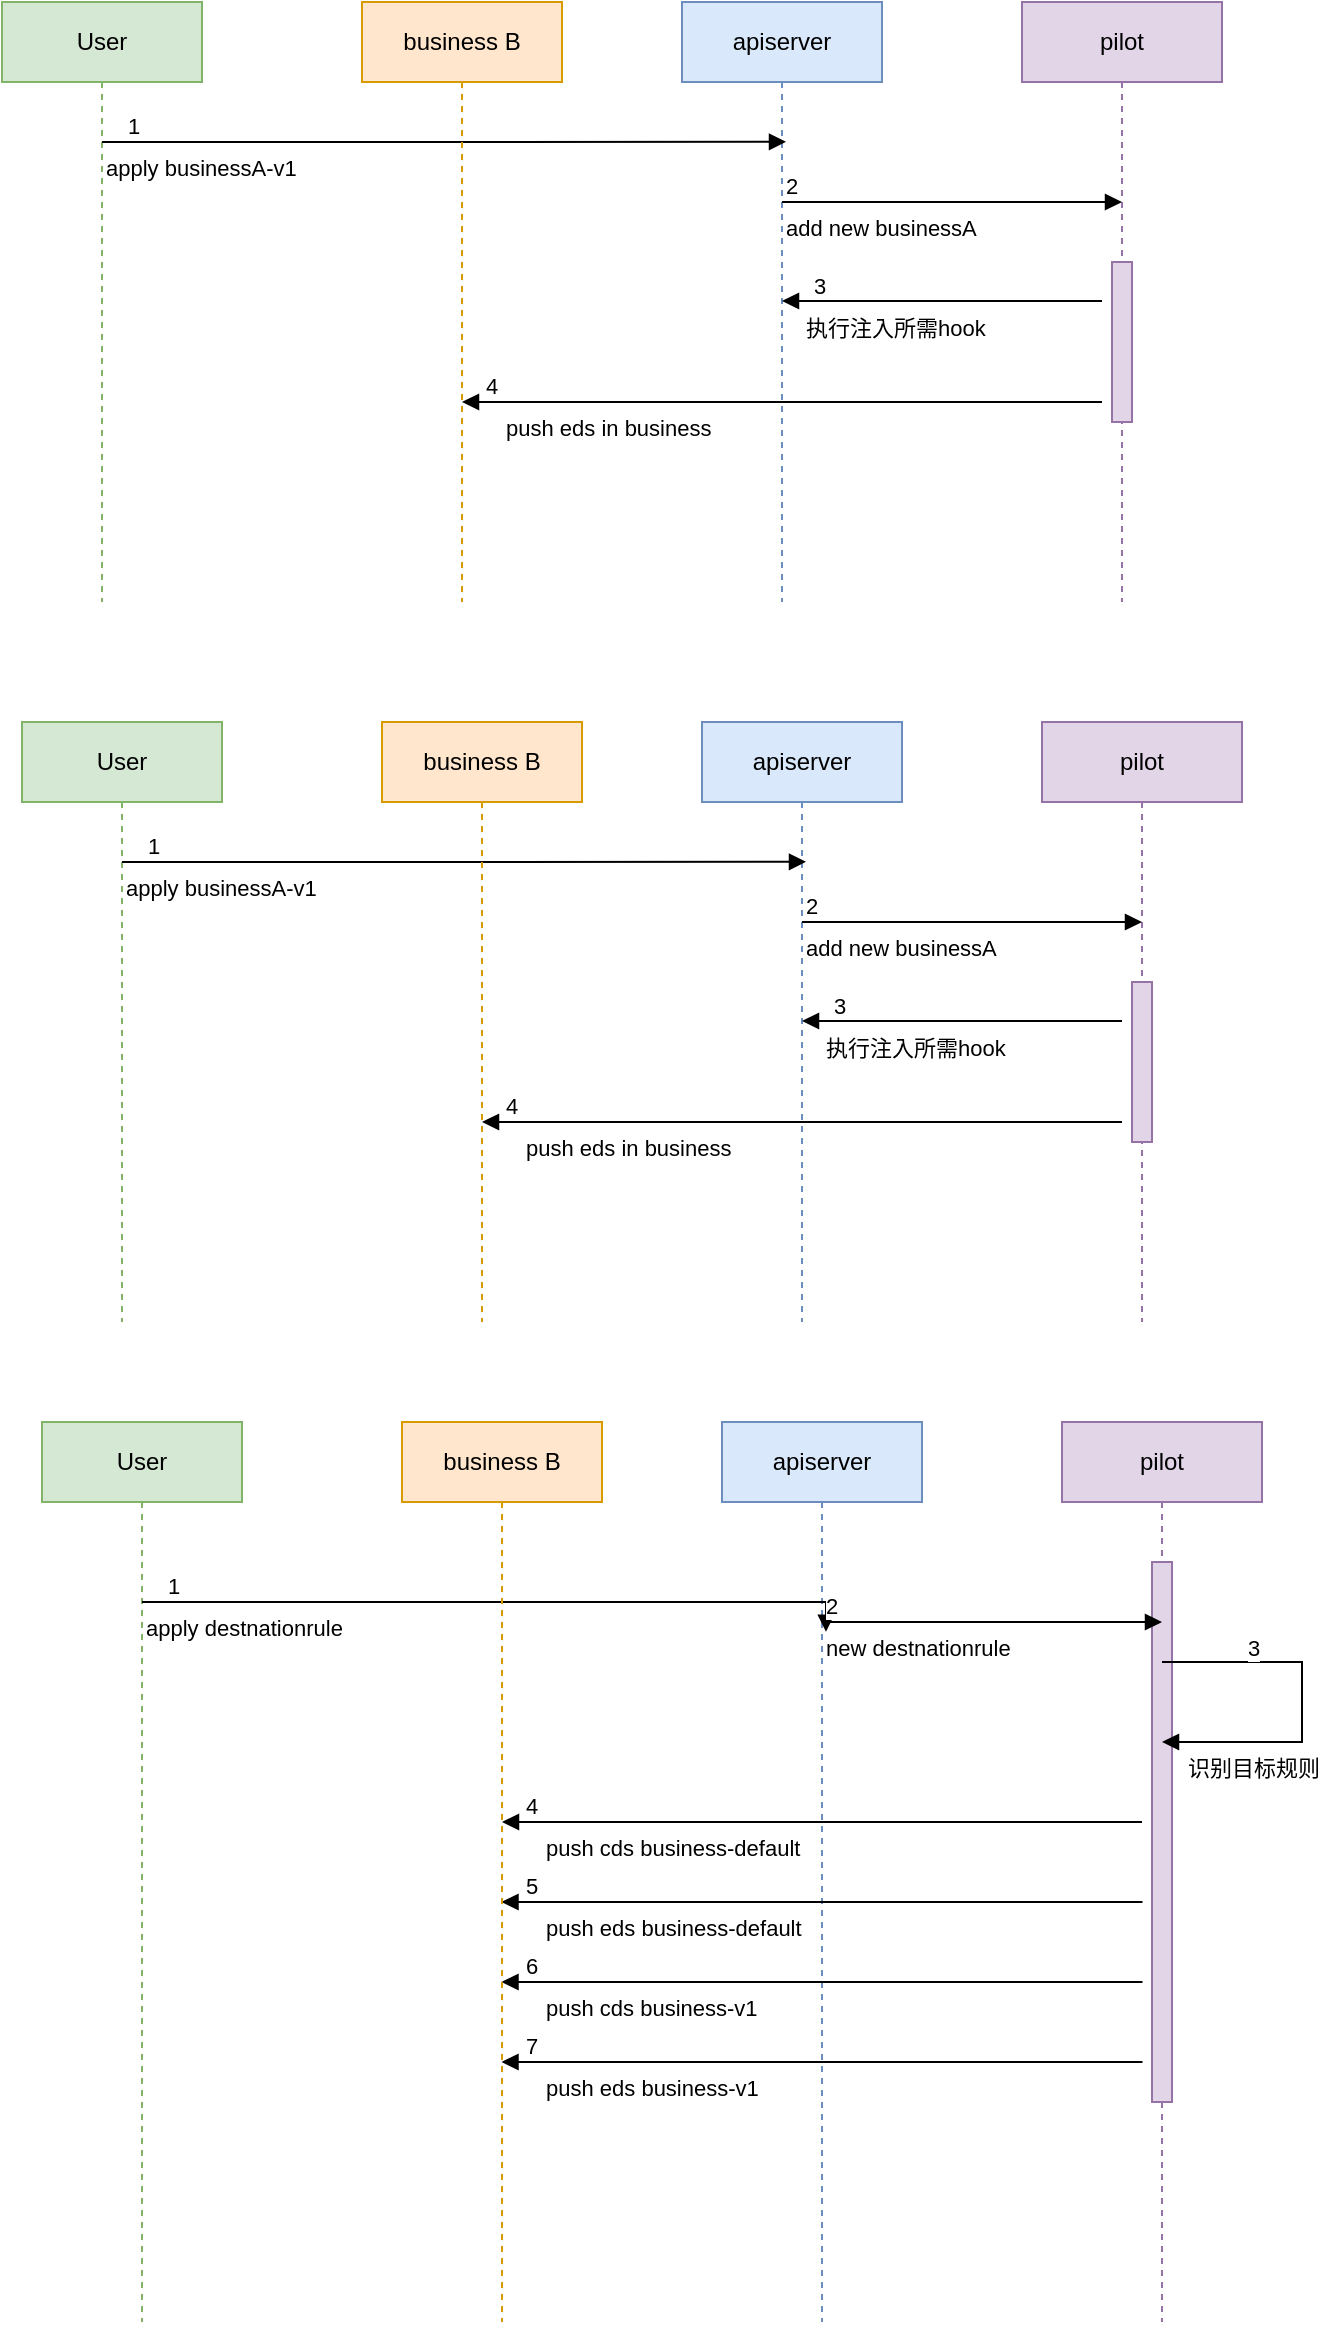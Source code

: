 <mxfile version="15.5.5" type="github">
  <diagram id="57z9AgB31O-Kqe4QKRvL" name="第 1 页">
    <mxGraphModel dx="946" dy="613" grid="1" gridSize="10" guides="1" tooltips="1" connect="1" arrows="1" fold="1" page="1" pageScale="1" pageWidth="827" pageHeight="1169" math="0" shadow="0">
      <root>
        <mxCell id="0" />
        <mxCell id="1" parent="0" />
        <mxCell id="XO-arCxrnvTTmYRwJI3T-7" value="User" style="shape=umlLifeline;perimeter=lifelinePerimeter;whiteSpace=wrap;html=1;container=1;collapsible=0;recursiveResize=0;outlineConnect=0;fillColor=#d5e8d4;strokeColor=#82b366;" parent="1" vertex="1">
          <mxGeometry x="10" y="200" width="100" height="300" as="geometry" />
        </mxCell>
        <mxCell id="XO-arCxrnvTTmYRwJI3T-8" value="pilot" style="shape=umlLifeline;perimeter=lifelinePerimeter;whiteSpace=wrap;html=1;container=1;collapsible=0;recursiveResize=0;outlineConnect=0;fillColor=#e1d5e7;strokeColor=#9673a6;" parent="1" vertex="1">
          <mxGeometry x="520" y="200" width="100" height="300" as="geometry" />
        </mxCell>
        <mxCell id="XO-arCxrnvTTmYRwJI3T-22" value="" style="html=1;points=[];perimeter=orthogonalPerimeter;fillColor=#e1d5e7;strokeColor=#9673a6;" parent="XO-arCxrnvTTmYRwJI3T-8" vertex="1">
          <mxGeometry x="45" y="130" width="10" height="80" as="geometry" />
        </mxCell>
        <mxCell id="XO-arCxrnvTTmYRwJI3T-9" value="apiserver" style="shape=umlLifeline;perimeter=lifelinePerimeter;whiteSpace=wrap;html=1;container=1;collapsible=0;recursiveResize=0;outlineConnect=0;fillColor=#dae8fc;strokeColor=#6c8ebf;" parent="1" vertex="1">
          <mxGeometry x="350" y="200" width="100" height="300" as="geometry" />
        </mxCell>
        <mxCell id="XO-arCxrnvTTmYRwJI3T-10" value="apply businessA-v1" style="endArrow=block;endFill=1;html=1;edgeStyle=orthogonalEdgeStyle;align=left;verticalAlign=top;rounded=0;entryX=0.52;entryY=0.233;entryDx=0;entryDy=0;entryPerimeter=0;" parent="1" target="XO-arCxrnvTTmYRwJI3T-9" edge="1" source="XO-arCxrnvTTmYRwJI3T-7">
          <mxGeometry x="-1" relative="1" as="geometry">
            <mxPoint x="230" y="270" as="sourcePoint" />
            <mxPoint x="390" y="270" as="targetPoint" />
            <Array as="points">
              <mxPoint x="130" y="270" />
              <mxPoint x="130" y="270" />
            </Array>
          </mxGeometry>
        </mxCell>
        <mxCell id="XO-arCxrnvTTmYRwJI3T-11" value="1" style="edgeLabel;resizable=0;html=1;align=left;verticalAlign=bottom;" parent="XO-arCxrnvTTmYRwJI3T-10" connectable="0" vertex="1">
          <mxGeometry x="-1" relative="1" as="geometry">
            <mxPoint x="11" as="offset" />
          </mxGeometry>
        </mxCell>
        <mxCell id="XO-arCxrnvTTmYRwJI3T-16" value="add new businessA" style="endArrow=block;endFill=1;html=1;edgeStyle=orthogonalEdgeStyle;align=left;verticalAlign=top;rounded=0;" parent="1" edge="1">
          <mxGeometry x="-1" relative="1" as="geometry">
            <mxPoint x="400" y="300" as="sourcePoint" />
            <mxPoint x="570" y="300" as="targetPoint" />
          </mxGeometry>
        </mxCell>
        <mxCell id="XO-arCxrnvTTmYRwJI3T-17" value="2" style="edgeLabel;resizable=0;html=1;align=left;verticalAlign=bottom;" parent="XO-arCxrnvTTmYRwJI3T-16" connectable="0" vertex="1">
          <mxGeometry x="-1" relative="1" as="geometry" />
        </mxCell>
        <mxCell id="XO-arCxrnvTTmYRwJI3T-23" value="执行注入所需hook" style="endArrow=block;endFill=1;html=1;edgeStyle=orthogonalEdgeStyle;align=left;verticalAlign=top;rounded=0;" parent="1" edge="1">
          <mxGeometry x="0.875" relative="1" as="geometry">
            <mxPoint x="560" y="349.5" as="sourcePoint" />
            <mxPoint x="400" y="349.5" as="targetPoint" />
            <mxPoint as="offset" />
          </mxGeometry>
        </mxCell>
        <mxCell id="XO-arCxrnvTTmYRwJI3T-24" value="3" style="edgeLabel;resizable=0;html=1;align=left;verticalAlign=bottom;" parent="XO-arCxrnvTTmYRwJI3T-23" connectable="0" vertex="1">
          <mxGeometry x="-1" relative="1" as="geometry">
            <mxPoint x="-146" y="1" as="offset" />
          </mxGeometry>
        </mxCell>
        <mxCell id="XO-arCxrnvTTmYRwJI3T-26" value="push eds in business" style="endArrow=block;endFill=1;html=1;edgeStyle=orthogonalEdgeStyle;align=left;verticalAlign=top;rounded=0;" parent="1" target="81irj8MSe2Et8yXposnB-1" edge="1">
          <mxGeometry x="0.875" relative="1" as="geometry">
            <mxPoint x="560" y="400" as="sourcePoint" />
            <mxPoint x="290" y="400" as="targetPoint" />
            <Array as="points">
              <mxPoint x="330" y="400" />
              <mxPoint x="330" y="400" />
            </Array>
            <mxPoint as="offset" />
          </mxGeometry>
        </mxCell>
        <mxCell id="XO-arCxrnvTTmYRwJI3T-27" value="4" style="edgeLabel;resizable=0;html=1;align=left;verticalAlign=bottom;" parent="XO-arCxrnvTTmYRwJI3T-26" connectable="0" vertex="1">
          <mxGeometry x="-1" relative="1" as="geometry">
            <mxPoint x="-310" as="offset" />
          </mxGeometry>
        </mxCell>
        <mxCell id="81irj8MSe2Et8yXposnB-1" value="business B" style="shape=umlLifeline;perimeter=lifelinePerimeter;whiteSpace=wrap;html=1;container=1;collapsible=0;recursiveResize=0;outlineConnect=0;fillColor=#ffe6cc;strokeColor=#d79b00;" vertex="1" parent="1">
          <mxGeometry x="190" y="200" width="100" height="300" as="geometry" />
        </mxCell>
        <mxCell id="81irj8MSe2Et8yXposnB-2" value="User" style="shape=umlLifeline;perimeter=lifelinePerimeter;whiteSpace=wrap;html=1;container=1;collapsible=0;recursiveResize=0;outlineConnect=0;fillColor=#d5e8d4;strokeColor=#82b366;" vertex="1" parent="1">
          <mxGeometry x="20" y="560" width="100" height="300" as="geometry" />
        </mxCell>
        <mxCell id="81irj8MSe2Et8yXposnB-3" value="pilot" style="shape=umlLifeline;perimeter=lifelinePerimeter;whiteSpace=wrap;html=1;container=1;collapsible=0;recursiveResize=0;outlineConnect=0;fillColor=#e1d5e7;strokeColor=#9673a6;" vertex="1" parent="1">
          <mxGeometry x="530" y="560" width="100" height="300" as="geometry" />
        </mxCell>
        <mxCell id="81irj8MSe2Et8yXposnB-4" value="" style="html=1;points=[];perimeter=orthogonalPerimeter;fillColor=#e1d5e7;strokeColor=#9673a6;" vertex="1" parent="81irj8MSe2Et8yXposnB-3">
          <mxGeometry x="45" y="130" width="10" height="80" as="geometry" />
        </mxCell>
        <mxCell id="81irj8MSe2Et8yXposnB-5" value="apiserver" style="shape=umlLifeline;perimeter=lifelinePerimeter;whiteSpace=wrap;html=1;container=1;collapsible=0;recursiveResize=0;outlineConnect=0;fillColor=#dae8fc;strokeColor=#6c8ebf;" vertex="1" parent="1">
          <mxGeometry x="360" y="560" width="100" height="300" as="geometry" />
        </mxCell>
        <mxCell id="81irj8MSe2Et8yXposnB-6" value="apply businessA-v1" style="endArrow=block;endFill=1;html=1;edgeStyle=orthogonalEdgeStyle;align=left;verticalAlign=top;rounded=0;entryX=0.52;entryY=0.233;entryDx=0;entryDy=0;entryPerimeter=0;" edge="1" parent="1" source="81irj8MSe2Et8yXposnB-2" target="81irj8MSe2Et8yXposnB-5">
          <mxGeometry x="-1" relative="1" as="geometry">
            <mxPoint x="240" y="630" as="sourcePoint" />
            <mxPoint x="400" y="630" as="targetPoint" />
            <Array as="points">
              <mxPoint x="140" y="630" />
              <mxPoint x="140" y="630" />
            </Array>
          </mxGeometry>
        </mxCell>
        <mxCell id="81irj8MSe2Et8yXposnB-7" value="1" style="edgeLabel;resizable=0;html=1;align=left;verticalAlign=bottom;" connectable="0" vertex="1" parent="81irj8MSe2Et8yXposnB-6">
          <mxGeometry x="-1" relative="1" as="geometry">
            <mxPoint x="11" as="offset" />
          </mxGeometry>
        </mxCell>
        <mxCell id="81irj8MSe2Et8yXposnB-8" value="add new businessA" style="endArrow=block;endFill=1;html=1;edgeStyle=orthogonalEdgeStyle;align=left;verticalAlign=top;rounded=0;" edge="1" parent="1">
          <mxGeometry x="-1" relative="1" as="geometry">
            <mxPoint x="410" y="660" as="sourcePoint" />
            <mxPoint x="580" y="660" as="targetPoint" />
          </mxGeometry>
        </mxCell>
        <mxCell id="81irj8MSe2Et8yXposnB-9" value="2" style="edgeLabel;resizable=0;html=1;align=left;verticalAlign=bottom;" connectable="0" vertex="1" parent="81irj8MSe2Et8yXposnB-8">
          <mxGeometry x="-1" relative="1" as="geometry" />
        </mxCell>
        <mxCell id="81irj8MSe2Et8yXposnB-10" value="执行注入所需hook" style="endArrow=block;endFill=1;html=1;edgeStyle=orthogonalEdgeStyle;align=left;verticalAlign=top;rounded=0;" edge="1" parent="1">
          <mxGeometry x="0.875" relative="1" as="geometry">
            <mxPoint x="570" y="709.5" as="sourcePoint" />
            <mxPoint x="410" y="709.5" as="targetPoint" />
            <mxPoint as="offset" />
          </mxGeometry>
        </mxCell>
        <mxCell id="81irj8MSe2Et8yXposnB-11" value="3" style="edgeLabel;resizable=0;html=1;align=left;verticalAlign=bottom;" connectable="0" vertex="1" parent="81irj8MSe2Et8yXposnB-10">
          <mxGeometry x="-1" relative="1" as="geometry">
            <mxPoint x="-146" y="1" as="offset" />
          </mxGeometry>
        </mxCell>
        <mxCell id="81irj8MSe2Et8yXposnB-12" value="push eds in business" style="endArrow=block;endFill=1;html=1;edgeStyle=orthogonalEdgeStyle;align=left;verticalAlign=top;rounded=0;" edge="1" parent="1" target="81irj8MSe2Et8yXposnB-14">
          <mxGeometry x="0.875" relative="1" as="geometry">
            <mxPoint x="570" y="760" as="sourcePoint" />
            <mxPoint x="300" y="760" as="targetPoint" />
            <Array as="points">
              <mxPoint x="340" y="760" />
              <mxPoint x="340" y="760" />
            </Array>
            <mxPoint as="offset" />
          </mxGeometry>
        </mxCell>
        <mxCell id="81irj8MSe2Et8yXposnB-13" value="4" style="edgeLabel;resizable=0;html=1;align=left;verticalAlign=bottom;" connectable="0" vertex="1" parent="81irj8MSe2Et8yXposnB-12">
          <mxGeometry x="-1" relative="1" as="geometry">
            <mxPoint x="-310" as="offset" />
          </mxGeometry>
        </mxCell>
        <mxCell id="81irj8MSe2Et8yXposnB-14" value="business B" style="shape=umlLifeline;perimeter=lifelinePerimeter;whiteSpace=wrap;html=1;container=1;collapsible=0;recursiveResize=0;outlineConnect=0;fillColor=#ffe6cc;strokeColor=#d79b00;" vertex="1" parent="1">
          <mxGeometry x="200" y="560" width="100" height="300" as="geometry" />
        </mxCell>
        <mxCell id="81irj8MSe2Et8yXposnB-15" value="User" style="shape=umlLifeline;perimeter=lifelinePerimeter;whiteSpace=wrap;html=1;container=1;collapsible=0;recursiveResize=0;outlineConnect=0;fillColor=#d5e8d4;strokeColor=#82b366;" vertex="1" parent="1">
          <mxGeometry x="30" y="910" width="100" height="450" as="geometry" />
        </mxCell>
        <mxCell id="81irj8MSe2Et8yXposnB-16" value="pilot" style="shape=umlLifeline;perimeter=lifelinePerimeter;whiteSpace=wrap;html=1;container=1;collapsible=0;recursiveResize=0;outlineConnect=0;fillColor=#e1d5e7;strokeColor=#9673a6;" vertex="1" parent="1">
          <mxGeometry x="540" y="910" width="100" height="450" as="geometry" />
        </mxCell>
        <mxCell id="81irj8MSe2Et8yXposnB-17" value="" style="html=1;points=[];perimeter=orthogonalPerimeter;fillColor=#e1d5e7;strokeColor=#9673a6;" vertex="1" parent="81irj8MSe2Et8yXposnB-16">
          <mxGeometry x="45" y="70" width="10" height="270" as="geometry" />
        </mxCell>
        <mxCell id="81irj8MSe2Et8yXposnB-18" value="apiserver" style="shape=umlLifeline;perimeter=lifelinePerimeter;whiteSpace=wrap;html=1;container=1;collapsible=0;recursiveResize=0;outlineConnect=0;fillColor=#dae8fc;strokeColor=#6c8ebf;" vertex="1" parent="1">
          <mxGeometry x="370" y="910" width="100" height="450" as="geometry" />
        </mxCell>
        <mxCell id="81irj8MSe2Et8yXposnB-37" value="push cds business-v1" style="endArrow=block;endFill=1;html=1;edgeStyle=orthogonalEdgeStyle;align=left;verticalAlign=top;rounded=0;" edge="1" parent="81irj8MSe2Et8yXposnB-18">
          <mxGeometry x="0.875" relative="1" as="geometry">
            <mxPoint x="210.25" y="280" as="sourcePoint" />
            <mxPoint x="-110.25" y="280" as="targetPoint" />
            <Array as="points">
              <mxPoint x="-19.75" y="280" />
              <mxPoint x="-19.75" y="280" />
            </Array>
            <mxPoint as="offset" />
          </mxGeometry>
        </mxCell>
        <mxCell id="81irj8MSe2Et8yXposnB-38" value="6" style="edgeLabel;resizable=0;html=1;align=left;verticalAlign=bottom;" connectable="0" vertex="1" parent="81irj8MSe2Et8yXposnB-37">
          <mxGeometry x="-1" relative="1" as="geometry">
            <mxPoint x="-310" as="offset" />
          </mxGeometry>
        </mxCell>
        <mxCell id="81irj8MSe2Et8yXposnB-39" value="push eds business-default" style="endArrow=block;endFill=1;html=1;edgeStyle=orthogonalEdgeStyle;align=left;verticalAlign=top;rounded=0;" edge="1" parent="81irj8MSe2Et8yXposnB-18">
          <mxGeometry x="0.875" relative="1" as="geometry">
            <mxPoint x="210.25" y="240" as="sourcePoint" />
            <mxPoint x="-110.25" y="240" as="targetPoint" />
            <Array as="points">
              <mxPoint x="-19.75" y="240" />
              <mxPoint x="-19.75" y="240" />
            </Array>
            <mxPoint as="offset" />
          </mxGeometry>
        </mxCell>
        <mxCell id="81irj8MSe2Et8yXposnB-40" value="5" style="edgeLabel;resizable=0;html=1;align=left;verticalAlign=bottom;" connectable="0" vertex="1" parent="81irj8MSe2Et8yXposnB-39">
          <mxGeometry x="-1" relative="1" as="geometry">
            <mxPoint x="-310" as="offset" />
          </mxGeometry>
        </mxCell>
        <mxCell id="81irj8MSe2Et8yXposnB-19" value="apply destnationrule" style="endArrow=block;endFill=1;html=1;edgeStyle=orthogonalEdgeStyle;align=left;verticalAlign=top;rounded=0;entryX=0.52;entryY=0.233;entryDx=0;entryDy=0;entryPerimeter=0;" edge="1" parent="1" source="81irj8MSe2Et8yXposnB-15" target="81irj8MSe2Et8yXposnB-18">
          <mxGeometry x="-1" relative="1" as="geometry">
            <mxPoint x="250" y="980" as="sourcePoint" />
            <mxPoint x="410" y="980" as="targetPoint" />
            <Array as="points">
              <mxPoint x="422" y="1000" />
            </Array>
          </mxGeometry>
        </mxCell>
        <mxCell id="81irj8MSe2Et8yXposnB-20" value="1" style="edgeLabel;resizable=0;html=1;align=left;verticalAlign=bottom;" connectable="0" vertex="1" parent="81irj8MSe2Et8yXposnB-19">
          <mxGeometry x="-1" relative="1" as="geometry">
            <mxPoint x="11" as="offset" />
          </mxGeometry>
        </mxCell>
        <mxCell id="81irj8MSe2Et8yXposnB-21" value="new destnationrule" style="endArrow=block;endFill=1;html=1;edgeStyle=orthogonalEdgeStyle;align=left;verticalAlign=top;rounded=0;" edge="1" parent="1">
          <mxGeometry x="-1" relative="1" as="geometry">
            <mxPoint x="420" y="1010" as="sourcePoint" />
            <mxPoint x="590" y="1010" as="targetPoint" />
          </mxGeometry>
        </mxCell>
        <mxCell id="81irj8MSe2Et8yXposnB-22" value="2" style="edgeLabel;resizable=0;html=1;align=left;verticalAlign=bottom;" connectable="0" vertex="1" parent="81irj8MSe2Et8yXposnB-21">
          <mxGeometry x="-1" relative="1" as="geometry" />
        </mxCell>
        <mxCell id="81irj8MSe2Et8yXposnB-23" value="识别目标规则" style="endArrow=block;endFill=1;html=1;edgeStyle=orthogonalEdgeStyle;align=left;verticalAlign=top;rounded=0;" edge="1" parent="1" source="81irj8MSe2Et8yXposnB-16" target="81irj8MSe2Et8yXposnB-16">
          <mxGeometry x="0.875" relative="1" as="geometry">
            <mxPoint x="580" y="1059.5" as="sourcePoint" />
            <mxPoint x="420" y="1059.5" as="targetPoint" />
            <mxPoint as="offset" />
            <Array as="points">
              <mxPoint x="660" y="1030" />
              <mxPoint x="660" y="1070" />
            </Array>
          </mxGeometry>
        </mxCell>
        <mxCell id="81irj8MSe2Et8yXposnB-24" value="3" style="edgeLabel;resizable=0;html=1;align=left;verticalAlign=bottom;" connectable="0" vertex="1" parent="81irj8MSe2Et8yXposnB-23">
          <mxGeometry x="-1" relative="1" as="geometry">
            <mxPoint x="41" y="1" as="offset" />
          </mxGeometry>
        </mxCell>
        <mxCell id="81irj8MSe2Et8yXposnB-25" value="push cds business-default" style="endArrow=block;endFill=1;html=1;edgeStyle=orthogonalEdgeStyle;align=left;verticalAlign=top;rounded=0;" edge="1" parent="1" target="81irj8MSe2Et8yXposnB-27">
          <mxGeometry x="0.875" relative="1" as="geometry">
            <mxPoint x="580" y="1110" as="sourcePoint" />
            <mxPoint x="310" y="1110" as="targetPoint" />
            <Array as="points">
              <mxPoint x="350" y="1110" />
              <mxPoint x="350" y="1110" />
            </Array>
            <mxPoint as="offset" />
          </mxGeometry>
        </mxCell>
        <mxCell id="81irj8MSe2Et8yXposnB-26" value="4" style="edgeLabel;resizable=0;html=1;align=left;verticalAlign=bottom;" connectable="0" vertex="1" parent="81irj8MSe2Et8yXposnB-25">
          <mxGeometry x="-1" relative="1" as="geometry">
            <mxPoint x="-310" as="offset" />
          </mxGeometry>
        </mxCell>
        <mxCell id="81irj8MSe2Et8yXposnB-27" value="business B" style="shape=umlLifeline;perimeter=lifelinePerimeter;whiteSpace=wrap;html=1;container=1;collapsible=0;recursiveResize=0;outlineConnect=0;fillColor=#ffe6cc;strokeColor=#d79b00;" vertex="1" parent="1">
          <mxGeometry x="210" y="910" width="100" height="450" as="geometry" />
        </mxCell>
        <mxCell id="81irj8MSe2Et8yXposnB-28" value="push eds business-v1" style="endArrow=block;endFill=1;html=1;edgeStyle=orthogonalEdgeStyle;align=left;verticalAlign=top;rounded=0;" edge="1" parent="1">
          <mxGeometry x="0.875" relative="1" as="geometry">
            <mxPoint x="580.25" y="1230" as="sourcePoint" />
            <mxPoint x="259.75" y="1230" as="targetPoint" />
            <Array as="points">
              <mxPoint x="350.25" y="1230" />
              <mxPoint x="350.25" y="1230" />
            </Array>
            <mxPoint as="offset" />
          </mxGeometry>
        </mxCell>
        <mxCell id="81irj8MSe2Et8yXposnB-29" value="7" style="edgeLabel;resizable=0;html=1;align=left;verticalAlign=bottom;" connectable="0" vertex="1" parent="81irj8MSe2Et8yXposnB-28">
          <mxGeometry x="-1" relative="1" as="geometry">
            <mxPoint x="-310" as="offset" />
          </mxGeometry>
        </mxCell>
      </root>
    </mxGraphModel>
  </diagram>
</mxfile>
